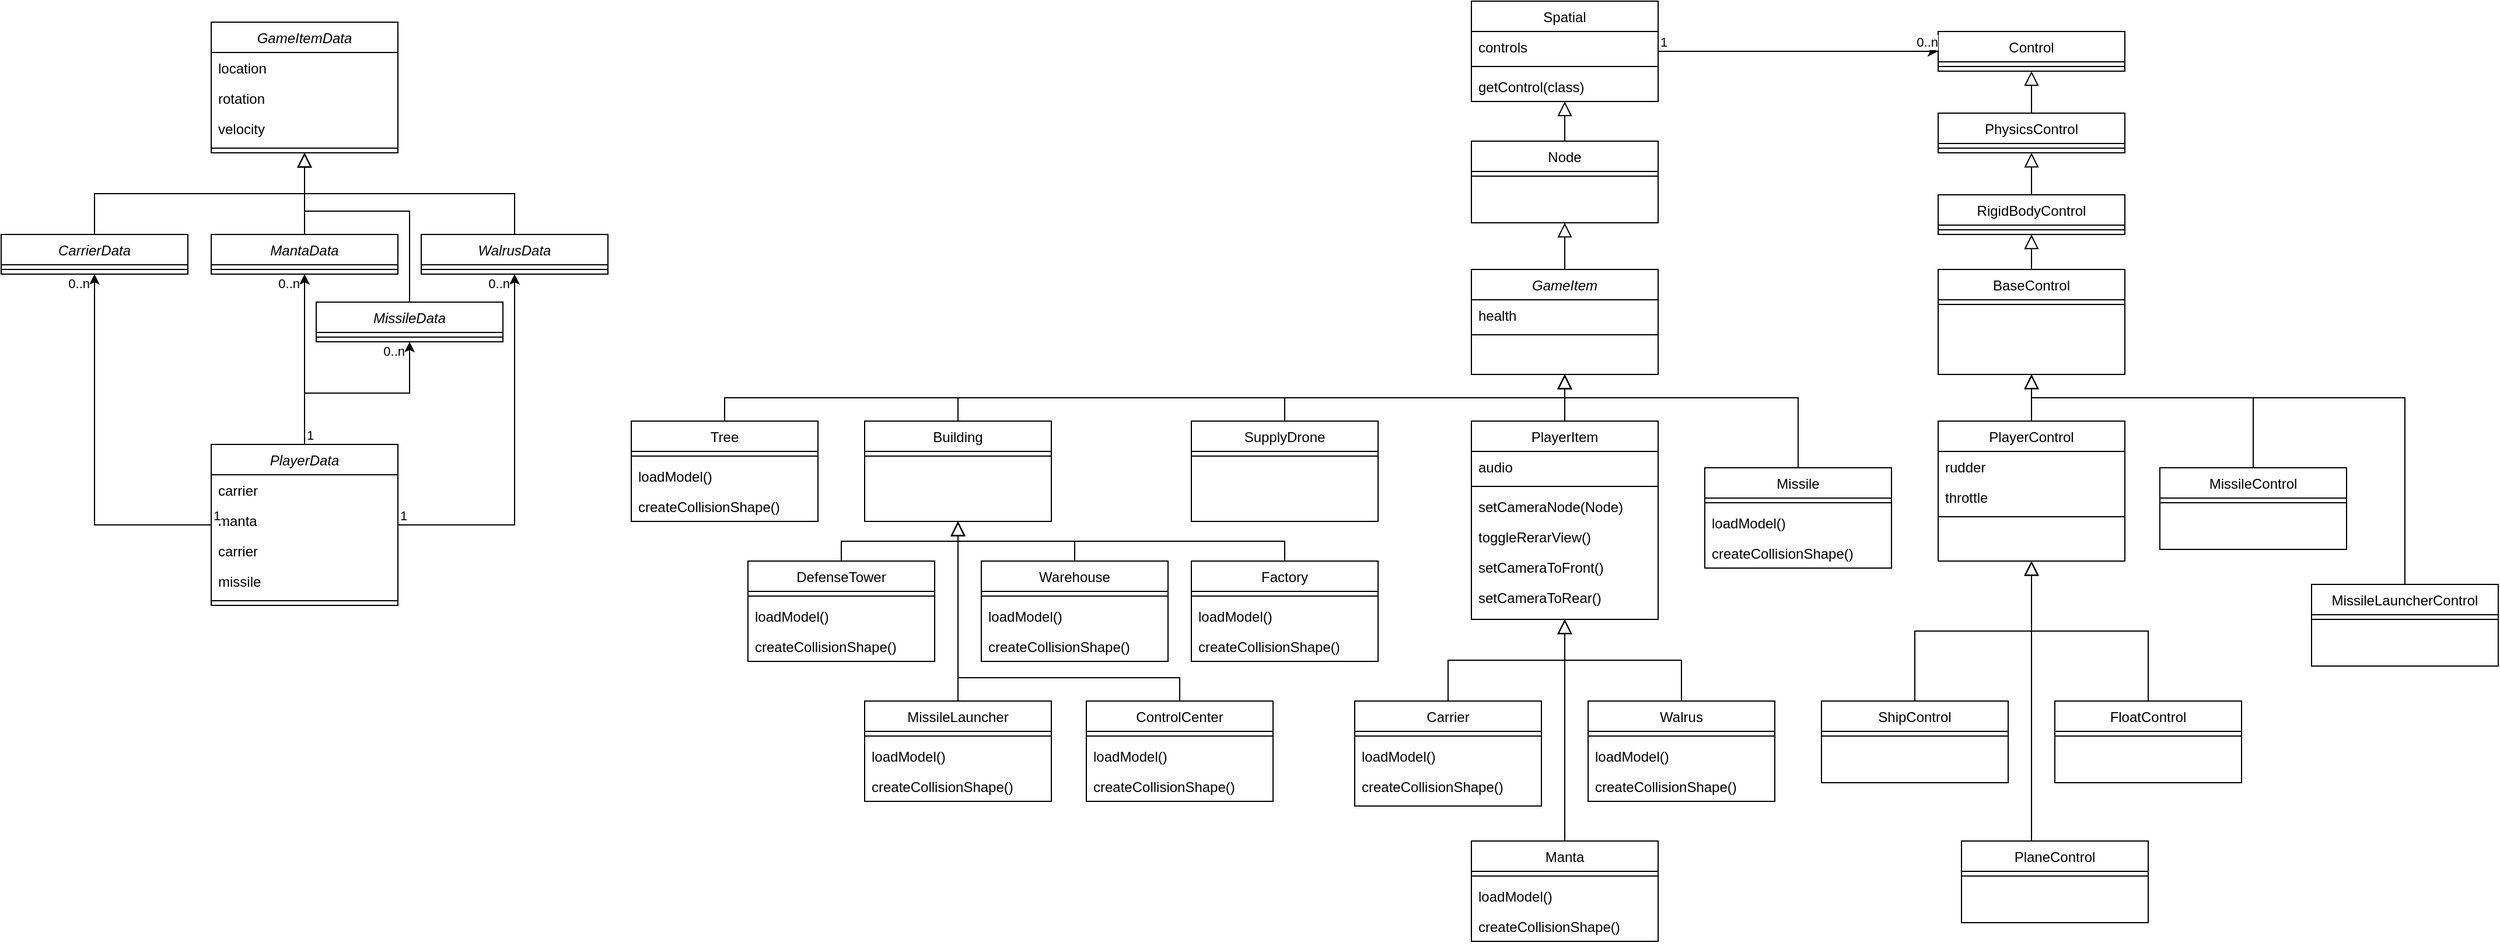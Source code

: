 <mxfile version="15.5.0" type="device"><diagram id="C5RBs43oDa-KdzZeNtuy" name="Page-1"><mxGraphModel dx="2147" dy="552" grid="1" gridSize="10" guides="1" tooltips="1" connect="1" arrows="1" fold="1" page="1" pageScale="1" pageWidth="1169" pageHeight="827" math="0" shadow="0"><root><mxCell id="WIyWlLk6GJQsqaUBKTNV-0"/><mxCell id="WIyWlLk6GJQsqaUBKTNV-1" parent="WIyWlLk6GJQsqaUBKTNV-0"/><mxCell id="zkfFHV4jXpPFQw0GAbJ--0" value="GameItem" style="swimlane;fontStyle=2;align=center;verticalAlign=top;childLayout=stackLayout;horizontal=1;startSize=26;horizontalStack=0;resizeParent=1;resizeLast=0;collapsible=1;marginBottom=0;rounded=0;shadow=0;strokeWidth=1;" parent="WIyWlLk6GJQsqaUBKTNV-1" vertex="1"><mxGeometry x="240" y="230" width="160" height="90" as="geometry"><mxRectangle x="230" y="140" width="160" height="26" as="alternateBounds"/></mxGeometry></mxCell><mxCell id="zkfFHV4jXpPFQw0GAbJ--1" value="health" style="text;align=left;verticalAlign=top;spacingLeft=4;spacingRight=4;overflow=hidden;rotatable=0;points=[[0,0.5],[1,0.5]];portConstraint=eastwest;" parent="zkfFHV4jXpPFQw0GAbJ--0" vertex="1"><mxGeometry y="26" width="160" height="26" as="geometry"/></mxCell><mxCell id="zkfFHV4jXpPFQw0GAbJ--4" value="" style="line;html=1;strokeWidth=1;align=left;verticalAlign=middle;spacingTop=-1;spacingLeft=3;spacingRight=3;rotatable=0;labelPosition=right;points=[];portConstraint=eastwest;" parent="zkfFHV4jXpPFQw0GAbJ--0" vertex="1"><mxGeometry y="52" width="160" height="8" as="geometry"/></mxCell><mxCell id="zkfFHV4jXpPFQw0GAbJ--6" value="PlayerItem" style="swimlane;fontStyle=0;align=center;verticalAlign=top;childLayout=stackLayout;horizontal=1;startSize=26;horizontalStack=0;resizeParent=1;resizeLast=0;collapsible=1;marginBottom=0;rounded=0;shadow=0;strokeWidth=1;" parent="WIyWlLk6GJQsqaUBKTNV-1" vertex="1"><mxGeometry x="240" y="360" width="160" height="170" as="geometry"><mxRectangle x="130" y="380" width="160" height="26" as="alternateBounds"/></mxGeometry></mxCell><mxCell id="zkfFHV4jXpPFQw0GAbJ--7" value="audio" style="text;align=left;verticalAlign=top;spacingLeft=4;spacingRight=4;overflow=hidden;rotatable=0;points=[[0,0.5],[1,0.5]];portConstraint=eastwest;" parent="zkfFHV4jXpPFQw0GAbJ--6" vertex="1"><mxGeometry y="26" width="160" height="26" as="geometry"/></mxCell><mxCell id="zkfFHV4jXpPFQw0GAbJ--9" value="" style="line;html=1;strokeWidth=1;align=left;verticalAlign=middle;spacingTop=-1;spacingLeft=3;spacingRight=3;rotatable=0;labelPosition=right;points=[];portConstraint=eastwest;" parent="zkfFHV4jXpPFQw0GAbJ--6" vertex="1"><mxGeometry y="52" width="160" height="8" as="geometry"/></mxCell><mxCell id="zkfFHV4jXpPFQw0GAbJ--10" value="setCameraNode(Node)" style="text;align=left;verticalAlign=top;spacingLeft=4;spacingRight=4;overflow=hidden;rotatable=0;points=[[0,0.5],[1,0.5]];portConstraint=eastwest;fontStyle=0" parent="zkfFHV4jXpPFQw0GAbJ--6" vertex="1"><mxGeometry y="60" width="160" height="26" as="geometry"/></mxCell><mxCell id="zkfFHV4jXpPFQw0GAbJ--11" value="toggleRerarView()" style="text;align=left;verticalAlign=top;spacingLeft=4;spacingRight=4;overflow=hidden;rotatable=0;points=[[0,0.5],[1,0.5]];portConstraint=eastwest;" parent="zkfFHV4jXpPFQw0GAbJ--6" vertex="1"><mxGeometry y="86" width="160" height="26" as="geometry"/></mxCell><mxCell id="vuFrKo8c9cOcoF6_CWs4-52" value="setCameraToFront()" style="text;align=left;verticalAlign=top;spacingLeft=4;spacingRight=4;overflow=hidden;rotatable=0;points=[[0,0.5],[1,0.5]];portConstraint=eastwest;" vertex="1" parent="zkfFHV4jXpPFQw0GAbJ--6"><mxGeometry y="112" width="160" height="26" as="geometry"/></mxCell><mxCell id="vuFrKo8c9cOcoF6_CWs4-53" value="setCameraToRear()" style="text;align=left;verticalAlign=top;spacingLeft=4;spacingRight=4;overflow=hidden;rotatable=0;points=[[0,0.5],[1,0.5]];portConstraint=eastwest;" vertex="1" parent="zkfFHV4jXpPFQw0GAbJ--6"><mxGeometry y="138" width="160" height="26" as="geometry"/></mxCell><mxCell id="zkfFHV4jXpPFQw0GAbJ--12" value="" style="endArrow=block;endSize=10;endFill=0;shadow=0;strokeWidth=1;rounded=0;edgeStyle=elbowEdgeStyle;elbow=vertical;" parent="WIyWlLk6GJQsqaUBKTNV-1" source="zkfFHV4jXpPFQw0GAbJ--6" target="zkfFHV4jXpPFQw0GAbJ--0" edge="1"><mxGeometry width="160" relative="1" as="geometry"><mxPoint x="210" y="323" as="sourcePoint"/><mxPoint x="210" y="323" as="targetPoint"/></mxGeometry></mxCell><mxCell id="vuFrKo8c9cOcoF6_CWs4-0" value="Carrier" style="swimlane;fontStyle=0;align=center;verticalAlign=top;childLayout=stackLayout;horizontal=1;startSize=26;horizontalStack=0;resizeParent=1;resizeLast=0;collapsible=1;marginBottom=0;rounded=0;shadow=0;strokeWidth=1;" vertex="1" parent="WIyWlLk6GJQsqaUBKTNV-1"><mxGeometry x="140" y="600" width="160" height="90" as="geometry"><mxRectangle x="340" y="380" width="170" height="26" as="alternateBounds"/></mxGeometry></mxCell><mxCell id="vuFrKo8c9cOcoF6_CWs4-2" value="" style="line;html=1;strokeWidth=1;align=left;verticalAlign=middle;spacingTop=-1;spacingLeft=3;spacingRight=3;rotatable=0;labelPosition=right;points=[];portConstraint=eastwest;" vertex="1" parent="vuFrKo8c9cOcoF6_CWs4-0"><mxGeometry y="26" width="160" height="8" as="geometry"/></mxCell><mxCell id="vuFrKo8c9cOcoF6_CWs4-1" value="loadModel()" style="text;align=left;verticalAlign=top;spacingLeft=4;spacingRight=4;overflow=hidden;rotatable=0;points=[[0,0.5],[1,0.5]];portConstraint=eastwest;" vertex="1" parent="vuFrKo8c9cOcoF6_CWs4-0"><mxGeometry y="34" width="160" height="26" as="geometry"/></mxCell><mxCell id="vuFrKo8c9cOcoF6_CWs4-54" value="createCollisionShape()" style="text;align=left;verticalAlign=top;spacingLeft=4;spacingRight=4;overflow=hidden;rotatable=0;points=[[0,0.5],[1,0.5]];portConstraint=eastwest;" vertex="1" parent="vuFrKo8c9cOcoF6_CWs4-0"><mxGeometry y="60" width="160" height="26" as="geometry"/></mxCell><mxCell id="vuFrKo8c9cOcoF6_CWs4-3" value="Manta" style="swimlane;fontStyle=0;align=center;verticalAlign=top;childLayout=stackLayout;horizontal=1;startSize=26;horizontalStack=0;resizeParent=1;resizeLast=0;collapsible=1;marginBottom=0;rounded=0;shadow=0;strokeWidth=1;" vertex="1" parent="WIyWlLk6GJQsqaUBKTNV-1"><mxGeometry x="240" y="720" width="160" height="86" as="geometry"><mxRectangle x="340" y="380" width="170" height="26" as="alternateBounds"/></mxGeometry></mxCell><mxCell id="vuFrKo8c9cOcoF6_CWs4-5" value="" style="line;html=1;strokeWidth=1;align=left;verticalAlign=middle;spacingTop=-1;spacingLeft=3;spacingRight=3;rotatable=0;labelPosition=right;points=[];portConstraint=eastwest;" vertex="1" parent="vuFrKo8c9cOcoF6_CWs4-3"><mxGeometry y="26" width="160" height="8" as="geometry"/></mxCell><mxCell id="vuFrKo8c9cOcoF6_CWs4-57" value="loadModel()" style="text;align=left;verticalAlign=top;spacingLeft=4;spacingRight=4;overflow=hidden;rotatable=0;points=[[0,0.5],[1,0.5]];portConstraint=eastwest;" vertex="1" parent="vuFrKo8c9cOcoF6_CWs4-3"><mxGeometry y="34" width="160" height="26" as="geometry"/></mxCell><mxCell id="vuFrKo8c9cOcoF6_CWs4-58" value="createCollisionShape()" style="text;align=left;verticalAlign=top;spacingLeft=4;spacingRight=4;overflow=hidden;rotatable=0;points=[[0,0.5],[1,0.5]];portConstraint=eastwest;" vertex="1" parent="vuFrKo8c9cOcoF6_CWs4-3"><mxGeometry y="60" width="160" height="26" as="geometry"/></mxCell><mxCell id="vuFrKo8c9cOcoF6_CWs4-6" value="Walrus" style="swimlane;fontStyle=0;align=center;verticalAlign=top;childLayout=stackLayout;horizontal=1;startSize=26;horizontalStack=0;resizeParent=1;resizeLast=0;collapsible=1;marginBottom=0;rounded=0;shadow=0;strokeWidth=1;" vertex="1" parent="WIyWlLk6GJQsqaUBKTNV-1"><mxGeometry x="340" y="600" width="160" height="86" as="geometry"><mxRectangle x="340" y="380" width="170" height="26" as="alternateBounds"/></mxGeometry></mxCell><mxCell id="vuFrKo8c9cOcoF6_CWs4-8" value="" style="line;html=1;strokeWidth=1;align=left;verticalAlign=middle;spacingTop=-1;spacingLeft=3;spacingRight=3;rotatable=0;labelPosition=right;points=[];portConstraint=eastwest;" vertex="1" parent="vuFrKo8c9cOcoF6_CWs4-6"><mxGeometry y="26" width="160" height="8" as="geometry"/></mxCell><mxCell id="vuFrKo8c9cOcoF6_CWs4-55" value="loadModel()" style="text;align=left;verticalAlign=top;spacingLeft=4;spacingRight=4;overflow=hidden;rotatable=0;points=[[0,0.5],[1,0.5]];portConstraint=eastwest;" vertex="1" parent="vuFrKo8c9cOcoF6_CWs4-6"><mxGeometry y="34" width="160" height="26" as="geometry"/></mxCell><mxCell id="vuFrKo8c9cOcoF6_CWs4-56" value="createCollisionShape()" style="text;align=left;verticalAlign=top;spacingLeft=4;spacingRight=4;overflow=hidden;rotatable=0;points=[[0,0.5],[1,0.5]];portConstraint=eastwest;" vertex="1" parent="vuFrKo8c9cOcoF6_CWs4-6"><mxGeometry y="60" width="160" height="26" as="geometry"/></mxCell><mxCell id="vuFrKo8c9cOcoF6_CWs4-9" value="" style="endArrow=block;endSize=10;endFill=0;shadow=0;strokeWidth=1;rounded=0;edgeStyle=elbowEdgeStyle;elbow=vertical;" edge="1" parent="WIyWlLk6GJQsqaUBKTNV-1" source="vuFrKo8c9cOcoF6_CWs4-0" target="zkfFHV4jXpPFQw0GAbJ--6"><mxGeometry width="160" relative="1" as="geometry"><mxPoint x="210" y="440" as="sourcePoint"/><mxPoint x="320" y="388" as="targetPoint"/></mxGeometry></mxCell><mxCell id="vuFrKo8c9cOcoF6_CWs4-10" value="" style="endArrow=block;endSize=10;endFill=0;shadow=0;strokeWidth=1;rounded=0;edgeStyle=elbowEdgeStyle;elbow=vertical;" edge="1" parent="WIyWlLk6GJQsqaUBKTNV-1" source="vuFrKo8c9cOcoF6_CWs4-3" target="zkfFHV4jXpPFQw0GAbJ--6"><mxGeometry width="160" relative="1" as="geometry"><mxPoint x="220" y="450" as="sourcePoint"/><mxPoint x="330" y="398" as="targetPoint"/></mxGeometry></mxCell><mxCell id="vuFrKo8c9cOcoF6_CWs4-11" value="" style="endArrow=block;endSize=10;endFill=0;shadow=0;strokeWidth=1;rounded=0;edgeStyle=elbowEdgeStyle;elbow=vertical;" edge="1" parent="WIyWlLk6GJQsqaUBKTNV-1" source="vuFrKo8c9cOcoF6_CWs4-6" target="zkfFHV4jXpPFQw0GAbJ--6"><mxGeometry width="160" relative="1" as="geometry"><mxPoint x="230" y="460" as="sourcePoint"/><mxPoint x="340" y="408" as="targetPoint"/></mxGeometry></mxCell><mxCell id="vuFrKo8c9cOcoF6_CWs4-12" value="Node" style="swimlane;fontStyle=0;align=center;verticalAlign=top;childLayout=stackLayout;horizontal=1;startSize=26;horizontalStack=0;resizeParent=1;resizeLast=0;collapsible=1;marginBottom=0;rounded=0;shadow=0;strokeWidth=1;" vertex="1" parent="WIyWlLk6GJQsqaUBKTNV-1"><mxGeometry x="240" y="120" width="160" height="70" as="geometry"><mxRectangle x="340" y="380" width="170" height="26" as="alternateBounds"/></mxGeometry></mxCell><mxCell id="vuFrKo8c9cOcoF6_CWs4-14" value="" style="line;html=1;strokeWidth=1;align=left;verticalAlign=middle;spacingTop=-1;spacingLeft=3;spacingRight=3;rotatable=0;labelPosition=right;points=[];portConstraint=eastwest;" vertex="1" parent="vuFrKo8c9cOcoF6_CWs4-12"><mxGeometry y="26" width="160" height="8" as="geometry"/></mxCell><mxCell id="vuFrKo8c9cOcoF6_CWs4-15" value="" style="endArrow=block;endSize=10;endFill=0;shadow=0;strokeWidth=1;rounded=0;edgeStyle=elbowEdgeStyle;elbow=vertical;" edge="1" parent="WIyWlLk6GJQsqaUBKTNV-1" source="zkfFHV4jXpPFQw0GAbJ--0" target="vuFrKo8c9cOcoF6_CWs4-12"><mxGeometry width="160" relative="1" as="geometry"><mxPoint x="480" y="610" as="sourcePoint"/><mxPoint x="210" y="578" as="targetPoint"/></mxGeometry></mxCell><mxCell id="vuFrKo8c9cOcoF6_CWs4-16" value="Spatial" style="swimlane;fontStyle=0;align=center;verticalAlign=top;childLayout=stackLayout;horizontal=1;startSize=26;horizontalStack=0;resizeParent=1;resizeLast=0;collapsible=1;marginBottom=0;rounded=0;shadow=0;strokeWidth=1;" vertex="1" parent="WIyWlLk6GJQsqaUBKTNV-1"><mxGeometry x="240" width="160" height="86" as="geometry"><mxRectangle x="340" y="380" width="170" height="26" as="alternateBounds"/></mxGeometry></mxCell><mxCell id="vuFrKo8c9cOcoF6_CWs4-17" value="controls" style="text;align=left;verticalAlign=top;spacingLeft=4;spacingRight=4;overflow=hidden;rotatable=0;points=[[0,0.5],[1,0.5]];portConstraint=eastwest;" vertex="1" parent="vuFrKo8c9cOcoF6_CWs4-16"><mxGeometry y="26" width="160" height="26" as="geometry"/></mxCell><mxCell id="vuFrKo8c9cOcoF6_CWs4-18" value="" style="line;html=1;strokeWidth=1;align=left;verticalAlign=middle;spacingTop=-1;spacingLeft=3;spacingRight=3;rotatable=0;labelPosition=right;points=[];portConstraint=eastwest;" vertex="1" parent="vuFrKo8c9cOcoF6_CWs4-16"><mxGeometry y="52" width="160" height="8" as="geometry"/></mxCell><mxCell id="zkfFHV4jXpPFQw0GAbJ--24" value="getControl(class)" style="text;align=left;verticalAlign=top;spacingLeft=4;spacingRight=4;overflow=hidden;rotatable=0;points=[[0,0.5],[1,0.5]];portConstraint=eastwest;" parent="vuFrKo8c9cOcoF6_CWs4-16" vertex="1"><mxGeometry y="60" width="160" height="26" as="geometry"/></mxCell><mxCell id="vuFrKo8c9cOcoF6_CWs4-19" value="" style="endArrow=block;endSize=10;endFill=0;shadow=0;strokeWidth=1;rounded=0;edgeStyle=elbowEdgeStyle;elbow=vertical;" edge="1" parent="WIyWlLk6GJQsqaUBKTNV-1" source="vuFrKo8c9cOcoF6_CWs4-12" target="vuFrKo8c9cOcoF6_CWs4-16"><mxGeometry width="160" relative="1" as="geometry"><mxPoint x="550" y="430" as="sourcePoint"/><mxPoint x="320" y="388" as="targetPoint"/></mxGeometry></mxCell><mxCell id="vuFrKo8c9cOcoF6_CWs4-20" value="Control" style="swimlane;fontStyle=0;align=center;verticalAlign=top;childLayout=stackLayout;horizontal=1;startSize=26;horizontalStack=0;resizeParent=1;resizeLast=0;collapsible=1;marginBottom=0;rounded=0;shadow=0;strokeWidth=1;" vertex="1" parent="WIyWlLk6GJQsqaUBKTNV-1"><mxGeometry x="640" y="26" width="160" height="34" as="geometry"><mxRectangle x="340" y="380" width="170" height="26" as="alternateBounds"/></mxGeometry></mxCell><mxCell id="vuFrKo8c9cOcoF6_CWs4-22" value="" style="line;html=1;strokeWidth=1;align=left;verticalAlign=middle;spacingTop=-1;spacingLeft=3;spacingRight=3;rotatable=0;labelPosition=right;points=[];portConstraint=eastwest;" vertex="1" parent="vuFrKo8c9cOcoF6_CWs4-20"><mxGeometry y="26" width="160" height="8" as="geometry"/></mxCell><mxCell id="vuFrKo8c9cOcoF6_CWs4-24" value="" style="endArrow=classic;html=1;rounded=0;edgeStyle=orthogonalEdgeStyle;" edge="1" parent="WIyWlLk6GJQsqaUBKTNV-1" source="vuFrKo8c9cOcoF6_CWs4-16" target="vuFrKo8c9cOcoF6_CWs4-20"><mxGeometry relative="1" as="geometry"><mxPoint x="370" y="-10" as="sourcePoint"/><mxPoint x="530" y="-10" as="targetPoint"/></mxGeometry></mxCell><mxCell id="vuFrKo8c9cOcoF6_CWs4-26" value="1" style="edgeLabel;resizable=0;html=1;align=left;verticalAlign=bottom;" connectable="0" vertex="1" parent="vuFrKo8c9cOcoF6_CWs4-24"><mxGeometry x="-1" relative="1" as="geometry"/></mxCell><mxCell id="vuFrKo8c9cOcoF6_CWs4-27" value="0..n" style="edgeLabel;resizable=0;html=1;align=right;verticalAlign=bottom;" connectable="0" vertex="1" parent="vuFrKo8c9cOcoF6_CWs4-24"><mxGeometry x="1" relative="1" as="geometry"/></mxCell><mxCell id="vuFrKo8c9cOcoF6_CWs4-28" value="PhysicsControl" style="swimlane;fontStyle=0;align=center;verticalAlign=top;childLayout=stackLayout;horizontal=1;startSize=26;horizontalStack=0;resizeParent=1;resizeLast=0;collapsible=1;marginBottom=0;rounded=0;shadow=0;strokeWidth=1;" vertex="1" parent="WIyWlLk6GJQsqaUBKTNV-1"><mxGeometry x="640" y="96" width="160" height="34" as="geometry"><mxRectangle x="340" y="380" width="170" height="26" as="alternateBounds"/></mxGeometry></mxCell><mxCell id="vuFrKo8c9cOcoF6_CWs4-29" value="" style="line;html=1;strokeWidth=1;align=left;verticalAlign=middle;spacingTop=-1;spacingLeft=3;spacingRight=3;rotatable=0;labelPosition=right;points=[];portConstraint=eastwest;" vertex="1" parent="vuFrKo8c9cOcoF6_CWs4-28"><mxGeometry y="26" width="160" height="8" as="geometry"/></mxCell><mxCell id="vuFrKo8c9cOcoF6_CWs4-30" value="RigidBodyControl" style="swimlane;fontStyle=0;align=center;verticalAlign=top;childLayout=stackLayout;horizontal=1;startSize=26;horizontalStack=0;resizeParent=1;resizeLast=0;collapsible=1;marginBottom=0;rounded=0;shadow=0;strokeWidth=1;" vertex="1" parent="WIyWlLk6GJQsqaUBKTNV-1"><mxGeometry x="640" y="166" width="160" height="34" as="geometry"><mxRectangle x="340" y="380" width="170" height="26" as="alternateBounds"/></mxGeometry></mxCell><mxCell id="vuFrKo8c9cOcoF6_CWs4-31" value="" style="line;html=1;strokeWidth=1;align=left;verticalAlign=middle;spacingTop=-1;spacingLeft=3;spacingRight=3;rotatable=0;labelPosition=right;points=[];portConstraint=eastwest;" vertex="1" parent="vuFrKo8c9cOcoF6_CWs4-30"><mxGeometry y="26" width="160" height="8" as="geometry"/></mxCell><mxCell id="vuFrKo8c9cOcoF6_CWs4-32" value="" style="endArrow=block;endSize=10;endFill=0;shadow=0;strokeWidth=1;rounded=0;edgeStyle=elbowEdgeStyle;elbow=vertical;" edge="1" parent="WIyWlLk6GJQsqaUBKTNV-1" source="vuFrKo8c9cOcoF6_CWs4-28" target="vuFrKo8c9cOcoF6_CWs4-20"><mxGeometry width="160" relative="1" as="geometry"><mxPoint x="330" y="140.0" as="sourcePoint"/><mxPoint x="330" y="96" as="targetPoint"/></mxGeometry></mxCell><mxCell id="vuFrKo8c9cOcoF6_CWs4-33" value="" style="endArrow=block;endSize=10;endFill=0;shadow=0;strokeWidth=1;rounded=0;edgeStyle=elbowEdgeStyle;elbow=vertical;" edge="1" parent="WIyWlLk6GJQsqaUBKTNV-1" source="vuFrKo8c9cOcoF6_CWs4-30" target="vuFrKo8c9cOcoF6_CWs4-28"><mxGeometry width="160" relative="1" as="geometry"><mxPoint x="340" y="150.0" as="sourcePoint"/><mxPoint x="340" y="106" as="targetPoint"/></mxGeometry></mxCell><mxCell id="vuFrKo8c9cOcoF6_CWs4-34" value="PlayerControl" style="swimlane;fontStyle=0;align=center;verticalAlign=top;childLayout=stackLayout;horizontal=1;startSize=26;horizontalStack=0;resizeParent=1;resizeLast=0;collapsible=1;marginBottom=0;rounded=0;shadow=0;strokeWidth=1;" vertex="1" parent="WIyWlLk6GJQsqaUBKTNV-1"><mxGeometry x="640" y="360" width="160" height="120" as="geometry"><mxRectangle x="130" y="380" width="160" height="26" as="alternateBounds"/></mxGeometry></mxCell><mxCell id="vuFrKo8c9cOcoF6_CWs4-35" value="rudder" style="text;align=left;verticalAlign=top;spacingLeft=4;spacingRight=4;overflow=hidden;rotatable=0;points=[[0,0.5],[1,0.5]];portConstraint=eastwest;" vertex="1" parent="vuFrKo8c9cOcoF6_CWs4-34"><mxGeometry y="26" width="160" height="26" as="geometry"/></mxCell><mxCell id="vuFrKo8c9cOcoF6_CWs4-36" value="throttle" style="text;align=left;verticalAlign=top;spacingLeft=4;spacingRight=4;overflow=hidden;rotatable=0;points=[[0,0.5],[1,0.5]];portConstraint=eastwest;rounded=0;shadow=0;html=0;" vertex="1" parent="vuFrKo8c9cOcoF6_CWs4-34"><mxGeometry y="52" width="160" height="26" as="geometry"/></mxCell><mxCell id="vuFrKo8c9cOcoF6_CWs4-37" value="" style="line;html=1;strokeWidth=1;align=left;verticalAlign=middle;spacingTop=-1;spacingLeft=3;spacingRight=3;rotatable=0;labelPosition=right;points=[];portConstraint=eastwest;" vertex="1" parent="vuFrKo8c9cOcoF6_CWs4-34"><mxGeometry y="78" width="160" height="8" as="geometry"/></mxCell><mxCell id="vuFrKo8c9cOcoF6_CWs4-40" value="ShipControl" style="swimlane;fontStyle=0;align=center;verticalAlign=top;childLayout=stackLayout;horizontal=1;startSize=26;horizontalStack=0;resizeParent=1;resizeLast=0;collapsible=1;marginBottom=0;rounded=0;shadow=0;strokeWidth=1;" vertex="1" parent="WIyWlLk6GJQsqaUBKTNV-1"><mxGeometry x="540" y="600" width="160" height="70" as="geometry"><mxRectangle x="340" y="380" width="170" height="26" as="alternateBounds"/></mxGeometry></mxCell><mxCell id="vuFrKo8c9cOcoF6_CWs4-42" value="" style="line;html=1;strokeWidth=1;align=left;verticalAlign=middle;spacingTop=-1;spacingLeft=3;spacingRight=3;rotatable=0;labelPosition=right;points=[];portConstraint=eastwest;" vertex="1" parent="vuFrKo8c9cOcoF6_CWs4-40"><mxGeometry y="26" width="160" height="8" as="geometry"/></mxCell><mxCell id="vuFrKo8c9cOcoF6_CWs4-43" value="PlaneControl" style="swimlane;fontStyle=0;align=center;verticalAlign=top;childLayout=stackLayout;horizontal=1;startSize=26;horizontalStack=0;resizeParent=1;resizeLast=0;collapsible=1;marginBottom=0;rounded=0;shadow=0;strokeWidth=1;" vertex="1" parent="WIyWlLk6GJQsqaUBKTNV-1"><mxGeometry x="660" y="720" width="160" height="70" as="geometry"><mxRectangle x="340" y="380" width="170" height="26" as="alternateBounds"/></mxGeometry></mxCell><mxCell id="vuFrKo8c9cOcoF6_CWs4-45" value="" style="line;html=1;strokeWidth=1;align=left;verticalAlign=middle;spacingTop=-1;spacingLeft=3;spacingRight=3;rotatable=0;labelPosition=right;points=[];portConstraint=eastwest;" vertex="1" parent="vuFrKo8c9cOcoF6_CWs4-43"><mxGeometry y="26" width="160" height="8" as="geometry"/></mxCell><mxCell id="vuFrKo8c9cOcoF6_CWs4-46" value="" style="endArrow=block;endSize=10;endFill=0;shadow=0;strokeWidth=1;rounded=0;edgeStyle=elbowEdgeStyle;elbow=vertical;" edge="1" parent="WIyWlLk6GJQsqaUBKTNV-1" source="vuFrKo8c9cOcoF6_CWs4-40" target="vuFrKo8c9cOcoF6_CWs4-34"><mxGeometry width="160" relative="1" as="geometry"><mxPoint x="480" y="610" as="sourcePoint"/><mxPoint x="480" y="568" as="targetPoint"/><Array as="points"/></mxGeometry></mxCell><mxCell id="vuFrKo8c9cOcoF6_CWs4-47" value="" style="endArrow=block;endSize=10;endFill=0;shadow=0;strokeWidth=1;rounded=0;edgeStyle=elbowEdgeStyle;elbow=vertical;" edge="1" parent="WIyWlLk6GJQsqaUBKTNV-1" source="vuFrKo8c9cOcoF6_CWs4-43" target="vuFrKo8c9cOcoF6_CWs4-34"><mxGeometry width="160" relative="1" as="geometry"><mxPoint x="490" y="620" as="sourcePoint"/><mxPoint x="490" y="578" as="targetPoint"/><Array as="points"><mxPoint x="720" y="550"/></Array></mxGeometry></mxCell><mxCell id="vuFrKo8c9cOcoF6_CWs4-48" value="MissileControl" style="swimlane;fontStyle=0;align=center;verticalAlign=top;childLayout=stackLayout;horizontal=1;startSize=26;horizontalStack=0;resizeParent=1;resizeLast=0;collapsible=1;marginBottom=0;rounded=0;shadow=0;strokeWidth=1;" vertex="1" parent="WIyWlLk6GJQsqaUBKTNV-1"><mxGeometry x="830" y="400" width="160" height="70" as="geometry"><mxRectangle x="340" y="380" width="170" height="26" as="alternateBounds"/></mxGeometry></mxCell><mxCell id="vuFrKo8c9cOcoF6_CWs4-50" value="" style="line;html=1;strokeWidth=1;align=left;verticalAlign=middle;spacingTop=-1;spacingLeft=3;spacingRight=3;rotatable=0;labelPosition=right;points=[];portConstraint=eastwest;" vertex="1" parent="vuFrKo8c9cOcoF6_CWs4-48"><mxGeometry y="26" width="160" height="8" as="geometry"/></mxCell><mxCell id="vuFrKo8c9cOcoF6_CWs4-59" value="Missile" style="swimlane;fontStyle=0;align=center;verticalAlign=top;childLayout=stackLayout;horizontal=1;startSize=26;horizontalStack=0;resizeParent=1;resizeLast=0;collapsible=1;marginBottom=0;rounded=0;shadow=0;strokeWidth=1;" vertex="1" parent="WIyWlLk6GJQsqaUBKTNV-1"><mxGeometry x="440" y="400" width="160" height="86" as="geometry"><mxRectangle x="340" y="380" width="170" height="26" as="alternateBounds"/></mxGeometry></mxCell><mxCell id="vuFrKo8c9cOcoF6_CWs4-60" value="" style="line;html=1;strokeWidth=1;align=left;verticalAlign=middle;spacingTop=-1;spacingLeft=3;spacingRight=3;rotatable=0;labelPosition=right;points=[];portConstraint=eastwest;" vertex="1" parent="vuFrKo8c9cOcoF6_CWs4-59"><mxGeometry y="26" width="160" height="8" as="geometry"/></mxCell><mxCell id="vuFrKo8c9cOcoF6_CWs4-61" value="loadModel()" style="text;align=left;verticalAlign=top;spacingLeft=4;spacingRight=4;overflow=hidden;rotatable=0;points=[[0,0.5],[1,0.5]];portConstraint=eastwest;" vertex="1" parent="vuFrKo8c9cOcoF6_CWs4-59"><mxGeometry y="34" width="160" height="26" as="geometry"/></mxCell><mxCell id="vuFrKo8c9cOcoF6_CWs4-62" value="createCollisionShape()" style="text;align=left;verticalAlign=top;spacingLeft=4;spacingRight=4;overflow=hidden;rotatable=0;points=[[0,0.5],[1,0.5]];portConstraint=eastwest;" vertex="1" parent="vuFrKo8c9cOcoF6_CWs4-59"><mxGeometry y="60" width="160" height="26" as="geometry"/></mxCell><mxCell id="vuFrKo8c9cOcoF6_CWs4-64" value="" style="endArrow=block;endSize=10;endFill=0;shadow=0;strokeWidth=1;rounded=0;edgeStyle=elbowEdgeStyle;elbow=vertical;" edge="1" parent="WIyWlLk6GJQsqaUBKTNV-1" source="vuFrKo8c9cOcoF6_CWs4-59" target="zkfFHV4jXpPFQw0GAbJ--0"><mxGeometry width="160" relative="1" as="geometry"><mxPoint x="450" y="610" as="sourcePoint"/><mxPoint x="330" y="540" as="targetPoint"/><Array as="points"><mxPoint x="420" y="340"/></Array></mxGeometry></mxCell><mxCell id="vuFrKo8c9cOcoF6_CWs4-65" value="BaseControl" style="swimlane;fontStyle=0;align=center;verticalAlign=top;childLayout=stackLayout;horizontal=1;startSize=26;horizontalStack=0;resizeParent=1;resizeLast=0;collapsible=1;marginBottom=0;rounded=0;shadow=0;strokeWidth=1;" vertex="1" parent="WIyWlLk6GJQsqaUBKTNV-1"><mxGeometry x="640" y="230" width="160" height="90" as="geometry"><mxRectangle x="130" y="380" width="160" height="26" as="alternateBounds"/></mxGeometry></mxCell><mxCell id="vuFrKo8c9cOcoF6_CWs4-68" value="" style="line;html=1;strokeWidth=1;align=left;verticalAlign=middle;spacingTop=-1;spacingLeft=3;spacingRight=3;rotatable=0;labelPosition=right;points=[];portConstraint=eastwest;" vertex="1" parent="vuFrKo8c9cOcoF6_CWs4-65"><mxGeometry y="26" width="160" height="8" as="geometry"/></mxCell><mxCell id="vuFrKo8c9cOcoF6_CWs4-70" value="" style="endArrow=block;endSize=10;endFill=0;shadow=0;strokeWidth=1;rounded=0;edgeStyle=elbowEdgeStyle;elbow=vertical;" edge="1" parent="WIyWlLk6GJQsqaUBKTNV-1" source="vuFrKo8c9cOcoF6_CWs4-34" target="vuFrKo8c9cOcoF6_CWs4-65"><mxGeometry width="160" relative="1" as="geometry"><mxPoint x="670.0" y="610" as="sourcePoint"/><mxPoint x="730.0" y="490" as="targetPoint"/></mxGeometry></mxCell><mxCell id="vuFrKo8c9cOcoF6_CWs4-71" value="" style="endArrow=block;endSize=10;endFill=0;shadow=0;strokeWidth=1;rounded=0;edgeStyle=elbowEdgeStyle;elbow=vertical;" edge="1" parent="WIyWlLk6GJQsqaUBKTNV-1" source="vuFrKo8c9cOcoF6_CWs4-48" target="vuFrKo8c9cOcoF6_CWs4-65"><mxGeometry width="160" relative="1" as="geometry"><mxPoint x="680.0" y="620" as="sourcePoint"/><mxPoint x="740.0" y="500" as="targetPoint"/><Array as="points"><mxPoint x="820" y="340"/></Array></mxGeometry></mxCell><mxCell id="vuFrKo8c9cOcoF6_CWs4-72" value="" style="endArrow=block;endSize=10;endFill=0;shadow=0;strokeWidth=1;rounded=0;edgeStyle=elbowEdgeStyle;elbow=vertical;" edge="1" parent="WIyWlLk6GJQsqaUBKTNV-1" source="vuFrKo8c9cOcoF6_CWs4-65" target="vuFrKo8c9cOcoF6_CWs4-30"><mxGeometry width="160" relative="1" as="geometry"><mxPoint x="960.0" y="440" as="sourcePoint"/><mxPoint x="730.0" y="340.0" as="targetPoint"/><Array as="points"><mxPoint x="720" y="230"/></Array></mxGeometry></mxCell><mxCell id="vuFrKo8c9cOcoF6_CWs4-73" value="Building" style="swimlane;fontStyle=0;align=center;verticalAlign=top;childLayout=stackLayout;horizontal=1;startSize=26;horizontalStack=0;resizeParent=1;resizeLast=0;collapsible=1;marginBottom=0;rounded=0;shadow=0;strokeWidth=1;" vertex="1" parent="WIyWlLk6GJQsqaUBKTNV-1"><mxGeometry x="-280" y="360" width="160" height="86" as="geometry"><mxRectangle x="340" y="380" width="170" height="26" as="alternateBounds"/></mxGeometry></mxCell><mxCell id="vuFrKo8c9cOcoF6_CWs4-74" value="" style="line;html=1;strokeWidth=1;align=left;verticalAlign=middle;spacingTop=-1;spacingLeft=3;spacingRight=3;rotatable=0;labelPosition=right;points=[];portConstraint=eastwest;" vertex="1" parent="vuFrKo8c9cOcoF6_CWs4-73"><mxGeometry y="26" width="160" height="8" as="geometry"/></mxCell><mxCell id="vuFrKo8c9cOcoF6_CWs4-77" value="" style="endArrow=block;endSize=10;endFill=0;shadow=0;strokeWidth=1;rounded=0;edgeStyle=elbowEdgeStyle;elbow=vertical;" edge="1" parent="WIyWlLk6GJQsqaUBKTNV-1" source="vuFrKo8c9cOcoF6_CWs4-73" target="zkfFHV4jXpPFQw0GAbJ--0"><mxGeometry width="160" relative="1" as="geometry"><mxPoint x="530" y="440" as="sourcePoint"/><mxPoint x="330" y="340.0" as="targetPoint"/><Array as="points"><mxPoint x="60" y="340"/><mxPoint x="80" y="285"/></Array></mxGeometry></mxCell><mxCell id="vuFrKo8c9cOcoF6_CWs4-78" value="Factory" style="swimlane;fontStyle=0;align=center;verticalAlign=top;childLayout=stackLayout;horizontal=1;startSize=26;horizontalStack=0;resizeParent=1;resizeLast=0;collapsible=1;marginBottom=0;rounded=0;shadow=0;strokeWidth=1;" vertex="1" parent="WIyWlLk6GJQsqaUBKTNV-1"><mxGeometry y="480" width="160" height="86" as="geometry"><mxRectangle x="340" y="380" width="170" height="26" as="alternateBounds"/></mxGeometry></mxCell><mxCell id="vuFrKo8c9cOcoF6_CWs4-79" value="" style="line;html=1;strokeWidth=1;align=left;verticalAlign=middle;spacingTop=-1;spacingLeft=3;spacingRight=3;rotatable=0;labelPosition=right;points=[];portConstraint=eastwest;" vertex="1" parent="vuFrKo8c9cOcoF6_CWs4-78"><mxGeometry y="26" width="160" height="8" as="geometry"/></mxCell><mxCell id="vuFrKo8c9cOcoF6_CWs4-80" value="loadModel()" style="text;align=left;verticalAlign=top;spacingLeft=4;spacingRight=4;overflow=hidden;rotatable=0;points=[[0,0.5],[1,0.5]];portConstraint=eastwest;" vertex="1" parent="vuFrKo8c9cOcoF6_CWs4-78"><mxGeometry y="34" width="160" height="26" as="geometry"/></mxCell><mxCell id="vuFrKo8c9cOcoF6_CWs4-81" value="createCollisionShape()" style="text;align=left;verticalAlign=top;spacingLeft=4;spacingRight=4;overflow=hidden;rotatable=0;points=[[0,0.5],[1,0.5]];portConstraint=eastwest;" vertex="1" parent="vuFrKo8c9cOcoF6_CWs4-78"><mxGeometry y="60" width="160" height="26" as="geometry"/></mxCell><mxCell id="vuFrKo8c9cOcoF6_CWs4-82" value="Warehouse" style="swimlane;fontStyle=0;align=center;verticalAlign=top;childLayout=stackLayout;horizontal=1;startSize=26;horizontalStack=0;resizeParent=1;resizeLast=0;collapsible=1;marginBottom=0;rounded=0;shadow=0;strokeWidth=1;" vertex="1" parent="WIyWlLk6GJQsqaUBKTNV-1"><mxGeometry x="-180" y="480" width="160" height="86" as="geometry"><mxRectangle x="340" y="380" width="170" height="26" as="alternateBounds"/></mxGeometry></mxCell><mxCell id="vuFrKo8c9cOcoF6_CWs4-83" value="" style="line;html=1;strokeWidth=1;align=left;verticalAlign=middle;spacingTop=-1;spacingLeft=3;spacingRight=3;rotatable=0;labelPosition=right;points=[];portConstraint=eastwest;" vertex="1" parent="vuFrKo8c9cOcoF6_CWs4-82"><mxGeometry y="26" width="160" height="8" as="geometry"/></mxCell><mxCell id="vuFrKo8c9cOcoF6_CWs4-84" value="loadModel()" style="text;align=left;verticalAlign=top;spacingLeft=4;spacingRight=4;overflow=hidden;rotatable=0;points=[[0,0.5],[1,0.5]];portConstraint=eastwest;" vertex="1" parent="vuFrKo8c9cOcoF6_CWs4-82"><mxGeometry y="34" width="160" height="26" as="geometry"/></mxCell><mxCell id="vuFrKo8c9cOcoF6_CWs4-85" value="createCollisionShape()" style="text;align=left;verticalAlign=top;spacingLeft=4;spacingRight=4;overflow=hidden;rotatable=0;points=[[0,0.5],[1,0.5]];portConstraint=eastwest;" vertex="1" parent="vuFrKo8c9cOcoF6_CWs4-82"><mxGeometry y="60" width="160" height="26" as="geometry"/></mxCell><mxCell id="vuFrKo8c9cOcoF6_CWs4-86" value="DefenseTower" style="swimlane;fontStyle=0;align=center;verticalAlign=top;childLayout=stackLayout;horizontal=1;startSize=26;horizontalStack=0;resizeParent=1;resizeLast=0;collapsible=1;marginBottom=0;rounded=0;shadow=0;strokeWidth=1;" vertex="1" parent="WIyWlLk6GJQsqaUBKTNV-1"><mxGeometry x="-380" y="480" width="160" height="86" as="geometry"><mxRectangle x="340" y="380" width="170" height="26" as="alternateBounds"/></mxGeometry></mxCell><mxCell id="vuFrKo8c9cOcoF6_CWs4-87" value="" style="line;html=1;strokeWidth=1;align=left;verticalAlign=middle;spacingTop=-1;spacingLeft=3;spacingRight=3;rotatable=0;labelPosition=right;points=[];portConstraint=eastwest;" vertex="1" parent="vuFrKo8c9cOcoF6_CWs4-86"><mxGeometry y="26" width="160" height="8" as="geometry"/></mxCell><mxCell id="vuFrKo8c9cOcoF6_CWs4-88" value="loadModel()" style="text;align=left;verticalAlign=top;spacingLeft=4;spacingRight=4;overflow=hidden;rotatable=0;points=[[0,0.5],[1,0.5]];portConstraint=eastwest;" vertex="1" parent="vuFrKo8c9cOcoF6_CWs4-86"><mxGeometry y="34" width="160" height="26" as="geometry"/></mxCell><mxCell id="vuFrKo8c9cOcoF6_CWs4-89" value="createCollisionShape()" style="text;align=left;verticalAlign=top;spacingLeft=4;spacingRight=4;overflow=hidden;rotatable=0;points=[[0,0.5],[1,0.5]];portConstraint=eastwest;" vertex="1" parent="vuFrKo8c9cOcoF6_CWs4-86"><mxGeometry y="60" width="160" height="26" as="geometry"/></mxCell><mxCell id="vuFrKo8c9cOcoF6_CWs4-90" value="ControlCenter" style="swimlane;fontStyle=0;align=center;verticalAlign=top;childLayout=stackLayout;horizontal=1;startSize=26;horizontalStack=0;resizeParent=1;resizeLast=0;collapsible=1;marginBottom=0;rounded=0;shadow=0;strokeWidth=1;" vertex="1" parent="WIyWlLk6GJQsqaUBKTNV-1"><mxGeometry x="-90" y="600" width="160" height="86" as="geometry"><mxRectangle x="340" y="380" width="170" height="26" as="alternateBounds"/></mxGeometry></mxCell><mxCell id="vuFrKo8c9cOcoF6_CWs4-91" value="" style="line;html=1;strokeWidth=1;align=left;verticalAlign=middle;spacingTop=-1;spacingLeft=3;spacingRight=3;rotatable=0;labelPosition=right;points=[];portConstraint=eastwest;" vertex="1" parent="vuFrKo8c9cOcoF6_CWs4-90"><mxGeometry y="26" width="160" height="8" as="geometry"/></mxCell><mxCell id="vuFrKo8c9cOcoF6_CWs4-92" value="loadModel()" style="text;align=left;verticalAlign=top;spacingLeft=4;spacingRight=4;overflow=hidden;rotatable=0;points=[[0,0.5],[1,0.5]];portConstraint=eastwest;" vertex="1" parent="vuFrKo8c9cOcoF6_CWs4-90"><mxGeometry y="34" width="160" height="26" as="geometry"/></mxCell><mxCell id="vuFrKo8c9cOcoF6_CWs4-93" value="createCollisionShape()" style="text;align=left;verticalAlign=top;spacingLeft=4;spacingRight=4;overflow=hidden;rotatable=0;points=[[0,0.5],[1,0.5]];portConstraint=eastwest;" vertex="1" parent="vuFrKo8c9cOcoF6_CWs4-90"><mxGeometry y="60" width="160" height="26" as="geometry"/></mxCell><mxCell id="vuFrKo8c9cOcoF6_CWs4-94" value="" style="endArrow=block;endSize=10;endFill=0;shadow=0;strokeWidth=1;rounded=0;edgeStyle=elbowEdgeStyle;elbow=vertical;" edge="1" parent="WIyWlLk6GJQsqaUBKTNV-1" source="vuFrKo8c9cOcoF6_CWs4-78" target="vuFrKo8c9cOcoF6_CWs4-73"><mxGeometry width="160" relative="1" as="geometry"><mxPoint x="210" y="610" as="sourcePoint"/><mxPoint x="330" y="540" as="targetPoint"/></mxGeometry></mxCell><mxCell id="vuFrKo8c9cOcoF6_CWs4-95" value="" style="endArrow=block;endSize=10;endFill=0;shadow=0;strokeWidth=1;rounded=0;edgeStyle=elbowEdgeStyle;elbow=vertical;" edge="1" parent="WIyWlLk6GJQsqaUBKTNV-1" source="vuFrKo8c9cOcoF6_CWs4-82" target="vuFrKo8c9cOcoF6_CWs4-73"><mxGeometry width="160" relative="1" as="geometry"><mxPoint x="220" y="620" as="sourcePoint"/><mxPoint x="340" y="550" as="targetPoint"/></mxGeometry></mxCell><mxCell id="vuFrKo8c9cOcoF6_CWs4-96" value="" style="endArrow=block;endSize=10;endFill=0;shadow=0;strokeWidth=1;rounded=0;edgeStyle=elbowEdgeStyle;elbow=vertical;" edge="1" parent="WIyWlLk6GJQsqaUBKTNV-1" source="vuFrKo8c9cOcoF6_CWs4-86" target="vuFrKo8c9cOcoF6_CWs4-73"><mxGeometry width="160" relative="1" as="geometry"><mxPoint x="230" y="630" as="sourcePoint"/><mxPoint x="350" y="560" as="targetPoint"/></mxGeometry></mxCell><mxCell id="vuFrKo8c9cOcoF6_CWs4-97" value="" style="endArrow=block;endSize=10;endFill=0;shadow=0;strokeWidth=1;rounded=0;edgeStyle=elbowEdgeStyle;elbow=vertical;" edge="1" parent="WIyWlLk6GJQsqaUBKTNV-1" source="vuFrKo8c9cOcoF6_CWs4-90" target="vuFrKo8c9cOcoF6_CWs4-73"><mxGeometry width="160" relative="1" as="geometry"><mxPoint x="-320" y="650" as="sourcePoint"/><mxPoint x="360" y="570" as="targetPoint"/><Array as="points"><mxPoint x="-200" y="580"/></Array></mxGeometry></mxCell><mxCell id="vuFrKo8c9cOcoF6_CWs4-98" value="Tree" style="swimlane;fontStyle=0;align=center;verticalAlign=top;childLayout=stackLayout;horizontal=1;startSize=26;horizontalStack=0;resizeParent=1;resizeLast=0;collapsible=1;marginBottom=0;rounded=0;shadow=0;strokeWidth=1;" vertex="1" parent="WIyWlLk6GJQsqaUBKTNV-1"><mxGeometry x="-480" y="360" width="160" height="86" as="geometry"><mxRectangle x="340" y="380" width="170" height="26" as="alternateBounds"/></mxGeometry></mxCell><mxCell id="vuFrKo8c9cOcoF6_CWs4-99" value="" style="line;html=1;strokeWidth=1;align=left;verticalAlign=middle;spacingTop=-1;spacingLeft=3;spacingRight=3;rotatable=0;labelPosition=right;points=[];portConstraint=eastwest;" vertex="1" parent="vuFrKo8c9cOcoF6_CWs4-98"><mxGeometry y="26" width="160" height="8" as="geometry"/></mxCell><mxCell id="vuFrKo8c9cOcoF6_CWs4-100" value="loadModel()" style="text;align=left;verticalAlign=top;spacingLeft=4;spacingRight=4;overflow=hidden;rotatable=0;points=[[0,0.5],[1,0.5]];portConstraint=eastwest;" vertex="1" parent="vuFrKo8c9cOcoF6_CWs4-98"><mxGeometry y="34" width="160" height="26" as="geometry"/></mxCell><mxCell id="vuFrKo8c9cOcoF6_CWs4-101" value="createCollisionShape()" style="text;align=left;verticalAlign=top;spacingLeft=4;spacingRight=4;overflow=hidden;rotatable=0;points=[[0,0.5],[1,0.5]];portConstraint=eastwest;" vertex="1" parent="vuFrKo8c9cOcoF6_CWs4-98"><mxGeometry y="60" width="160" height="26" as="geometry"/></mxCell><mxCell id="vuFrKo8c9cOcoF6_CWs4-102" value="" style="endArrow=block;endSize=10;endFill=0;shadow=0;strokeWidth=1;rounded=0;edgeStyle=elbowEdgeStyle;elbow=vertical;" edge="1" parent="WIyWlLk6GJQsqaUBKTNV-1" source="vuFrKo8c9cOcoF6_CWs4-98" target="zkfFHV4jXpPFQw0GAbJ--0"><mxGeometry width="160" relative="1" as="geometry"><mxPoint x="-190.0" y="370" as="sourcePoint"/><mxPoint x="330" y="340.0" as="targetPoint"/><Array as="points"><mxPoint x="-50" y="340"/><mxPoint x="90" y="295"/></Array></mxGeometry></mxCell><mxCell id="vuFrKo8c9cOcoF6_CWs4-104" value="MissileLauncher" style="swimlane;fontStyle=0;align=center;verticalAlign=top;childLayout=stackLayout;horizontal=1;startSize=26;horizontalStack=0;resizeParent=1;resizeLast=0;collapsible=1;marginBottom=0;rounded=0;shadow=0;strokeWidth=1;" vertex="1" parent="WIyWlLk6GJQsqaUBKTNV-1"><mxGeometry x="-280" y="600" width="160" height="86" as="geometry"><mxRectangle x="340" y="380" width="170" height="26" as="alternateBounds"/></mxGeometry></mxCell><mxCell id="vuFrKo8c9cOcoF6_CWs4-105" value="" style="line;html=1;strokeWidth=1;align=left;verticalAlign=middle;spacingTop=-1;spacingLeft=3;spacingRight=3;rotatable=0;labelPosition=right;points=[];portConstraint=eastwest;" vertex="1" parent="vuFrKo8c9cOcoF6_CWs4-104"><mxGeometry y="26" width="160" height="8" as="geometry"/></mxCell><mxCell id="vuFrKo8c9cOcoF6_CWs4-107" value="loadModel()" style="text;align=left;verticalAlign=top;spacingLeft=4;spacingRight=4;overflow=hidden;rotatable=0;points=[[0,0.5],[1,0.5]];portConstraint=eastwest;" vertex="1" parent="vuFrKo8c9cOcoF6_CWs4-104"><mxGeometry y="34" width="160" height="26" as="geometry"/></mxCell><mxCell id="vuFrKo8c9cOcoF6_CWs4-108" value="createCollisionShape()" style="text;align=left;verticalAlign=top;spacingLeft=4;spacingRight=4;overflow=hidden;rotatable=0;points=[[0,0.5],[1,0.5]];portConstraint=eastwest;" vertex="1" parent="vuFrKo8c9cOcoF6_CWs4-104"><mxGeometry y="60" width="160" height="26" as="geometry"/></mxCell><mxCell id="vuFrKo8c9cOcoF6_CWs4-106" value="" style="endArrow=block;endSize=10;endFill=0;shadow=0;strokeWidth=1;rounded=0;edgeStyle=elbowEdgeStyle;elbow=vertical;" edge="1" parent="WIyWlLk6GJQsqaUBKTNV-1" source="vuFrKo8c9cOcoF6_CWs4-104" target="vuFrKo8c9cOcoF6_CWs4-73"><mxGeometry width="160" relative="1" as="geometry"><mxPoint x="-480" y="510" as="sourcePoint"/><mxPoint x="-190" y="456" as="targetPoint"/></mxGeometry></mxCell><mxCell id="vuFrKo8c9cOcoF6_CWs4-109" value="MissileLauncherControl" style="swimlane;fontStyle=0;align=center;verticalAlign=top;childLayout=stackLayout;horizontal=1;startSize=26;horizontalStack=0;resizeParent=1;resizeLast=0;collapsible=1;marginBottom=0;rounded=0;shadow=0;strokeWidth=1;" vertex="1" parent="WIyWlLk6GJQsqaUBKTNV-1"><mxGeometry x="960" y="500" width="160" height="70" as="geometry"><mxRectangle x="340" y="380" width="170" height="26" as="alternateBounds"/></mxGeometry></mxCell><mxCell id="vuFrKo8c9cOcoF6_CWs4-110" value="" style="line;html=1;strokeWidth=1;align=left;verticalAlign=middle;spacingTop=-1;spacingLeft=3;spacingRight=3;rotatable=0;labelPosition=right;points=[];portConstraint=eastwest;" vertex="1" parent="vuFrKo8c9cOcoF6_CWs4-109"><mxGeometry y="26" width="160" height="8" as="geometry"/></mxCell><mxCell id="vuFrKo8c9cOcoF6_CWs4-111" value="" style="endArrow=block;endSize=10;endFill=0;shadow=0;strokeWidth=1;rounded=0;edgeStyle=elbowEdgeStyle;elbow=vertical;" edge="1" parent="WIyWlLk6GJQsqaUBKTNV-1" source="vuFrKo8c9cOcoF6_CWs4-109" target="vuFrKo8c9cOcoF6_CWs4-65"><mxGeometry width="160" relative="1" as="geometry"><mxPoint x="960" y="440" as="sourcePoint"/><mxPoint x="730" y="330.0" as="targetPoint"/><Array as="points"><mxPoint x="900" y="340"/></Array></mxGeometry></mxCell><mxCell id="vuFrKo8c9cOcoF6_CWs4-112" value="FloatControl" style="swimlane;fontStyle=0;align=center;verticalAlign=top;childLayout=stackLayout;horizontal=1;startSize=26;horizontalStack=0;resizeParent=1;resizeLast=0;collapsible=1;marginBottom=0;rounded=0;shadow=0;strokeWidth=1;" vertex="1" parent="WIyWlLk6GJQsqaUBKTNV-1"><mxGeometry x="740" y="600" width="160" height="70" as="geometry"><mxRectangle x="340" y="380" width="170" height="26" as="alternateBounds"/></mxGeometry></mxCell><mxCell id="vuFrKo8c9cOcoF6_CWs4-113" value="" style="line;html=1;strokeWidth=1;align=left;verticalAlign=middle;spacingTop=-1;spacingLeft=3;spacingRight=3;rotatable=0;labelPosition=right;points=[];portConstraint=eastwest;" vertex="1" parent="vuFrKo8c9cOcoF6_CWs4-112"><mxGeometry y="26" width="160" height="8" as="geometry"/></mxCell><mxCell id="vuFrKo8c9cOcoF6_CWs4-114" value="" style="endArrow=block;endSize=10;endFill=0;shadow=0;strokeWidth=1;rounded=0;edgeStyle=elbowEdgeStyle;elbow=vertical;" edge="1" parent="WIyWlLk6GJQsqaUBKTNV-1" source="vuFrKo8c9cOcoF6_CWs4-112" target="vuFrKo8c9cOcoF6_CWs4-34"><mxGeometry width="160" relative="1" as="geometry"><mxPoint x="780" y="730" as="sourcePoint"/><mxPoint x="780" y="490" as="targetPoint"/><Array as="points"/></mxGeometry></mxCell><mxCell id="vuFrKo8c9cOcoF6_CWs4-115" value="SupplyDrone" style="swimlane;fontStyle=0;align=center;verticalAlign=top;childLayout=stackLayout;horizontal=1;startSize=26;horizontalStack=0;resizeParent=1;resizeLast=0;collapsible=1;marginBottom=0;rounded=0;shadow=0;strokeWidth=1;" vertex="1" parent="WIyWlLk6GJQsqaUBKTNV-1"><mxGeometry y="360" width="160" height="86" as="geometry"><mxRectangle x="340" y="380" width="170" height="26" as="alternateBounds"/></mxGeometry></mxCell><mxCell id="vuFrKo8c9cOcoF6_CWs4-116" value="" style="line;html=1;strokeWidth=1;align=left;verticalAlign=middle;spacingTop=-1;spacingLeft=3;spacingRight=3;rotatable=0;labelPosition=right;points=[];portConstraint=eastwest;" vertex="1" parent="vuFrKo8c9cOcoF6_CWs4-115"><mxGeometry y="26" width="160" height="8" as="geometry"/></mxCell><mxCell id="vuFrKo8c9cOcoF6_CWs4-117" value="" style="endArrow=block;endSize=10;endFill=0;shadow=0;strokeWidth=1;rounded=0;edgeStyle=elbowEdgeStyle;elbow=vertical;" edge="1" parent="WIyWlLk6GJQsqaUBKTNV-1" source="vuFrKo8c9cOcoF6_CWs4-115" target="zkfFHV4jXpPFQw0GAbJ--0"><mxGeometry width="160" relative="1" as="geometry"><mxPoint x="530" y="410" as="sourcePoint"/><mxPoint x="330" y="330.0" as="targetPoint"/><Array as="points"><mxPoint x="170" y="340"/></Array></mxGeometry></mxCell><mxCell id="vuFrKo8c9cOcoF6_CWs4-118" value="GameItemData" style="swimlane;fontStyle=2;align=center;verticalAlign=top;childLayout=stackLayout;horizontal=1;startSize=26;horizontalStack=0;resizeParent=1;resizeLast=0;collapsible=1;marginBottom=0;rounded=0;shadow=0;strokeWidth=1;" vertex="1" parent="WIyWlLk6GJQsqaUBKTNV-1"><mxGeometry x="-840" y="18" width="160" height="112" as="geometry"><mxRectangle x="230" y="140" width="160" height="26" as="alternateBounds"/></mxGeometry></mxCell><mxCell id="vuFrKo8c9cOcoF6_CWs4-119" value="location" style="text;align=left;verticalAlign=top;spacingLeft=4;spacingRight=4;overflow=hidden;rotatable=0;points=[[0,0.5],[1,0.5]];portConstraint=eastwest;" vertex="1" parent="vuFrKo8c9cOcoF6_CWs4-118"><mxGeometry y="26" width="160" height="26" as="geometry"/></mxCell><mxCell id="vuFrKo8c9cOcoF6_CWs4-134" value="rotation" style="text;align=left;verticalAlign=top;spacingLeft=4;spacingRight=4;overflow=hidden;rotatable=0;points=[[0,0.5],[1,0.5]];portConstraint=eastwest;" vertex="1" parent="vuFrKo8c9cOcoF6_CWs4-118"><mxGeometry y="52" width="160" height="26" as="geometry"/></mxCell><mxCell id="vuFrKo8c9cOcoF6_CWs4-135" value="velocity" style="text;align=left;verticalAlign=top;spacingLeft=4;spacingRight=4;overflow=hidden;rotatable=0;points=[[0,0.5],[1,0.5]];portConstraint=eastwest;" vertex="1" parent="vuFrKo8c9cOcoF6_CWs4-118"><mxGeometry y="78" width="160" height="26" as="geometry"/></mxCell><mxCell id="vuFrKo8c9cOcoF6_CWs4-120" value="" style="line;html=1;strokeWidth=1;align=left;verticalAlign=middle;spacingTop=-1;spacingLeft=3;spacingRight=3;rotatable=0;labelPosition=right;points=[];portConstraint=eastwest;" vertex="1" parent="vuFrKo8c9cOcoF6_CWs4-118"><mxGeometry y="104" width="160" height="8" as="geometry"/></mxCell><mxCell id="vuFrKo8c9cOcoF6_CWs4-121" value="PlayerData" style="swimlane;fontStyle=2;align=center;verticalAlign=top;childLayout=stackLayout;horizontal=1;startSize=26;horizontalStack=0;resizeParent=1;resizeLast=0;collapsible=1;marginBottom=0;rounded=0;shadow=0;strokeWidth=1;" vertex="1" parent="WIyWlLk6GJQsqaUBKTNV-1"><mxGeometry x="-840" y="380" width="160" height="138" as="geometry"><mxRectangle x="230" y="140" width="160" height="26" as="alternateBounds"/></mxGeometry></mxCell><mxCell id="vuFrKo8c9cOcoF6_CWs4-122" value="carrier" style="text;align=left;verticalAlign=top;spacingLeft=4;spacingRight=4;overflow=hidden;rotatable=0;points=[[0,0.5],[1,0.5]];portConstraint=eastwest;" vertex="1" parent="vuFrKo8c9cOcoF6_CWs4-121"><mxGeometry y="26" width="160" height="26" as="geometry"/></mxCell><mxCell id="vuFrKo8c9cOcoF6_CWs4-124" value="manta" style="text;align=left;verticalAlign=top;spacingLeft=4;spacingRight=4;overflow=hidden;rotatable=0;points=[[0,0.5],[1,0.5]];portConstraint=eastwest;" vertex="1" parent="vuFrKo8c9cOcoF6_CWs4-121"><mxGeometry y="52" width="160" height="26" as="geometry"/></mxCell><mxCell id="vuFrKo8c9cOcoF6_CWs4-125" value="carrier" style="text;align=left;verticalAlign=top;spacingLeft=4;spacingRight=4;overflow=hidden;rotatable=0;points=[[0,0.5],[1,0.5]];portConstraint=eastwest;" vertex="1" parent="vuFrKo8c9cOcoF6_CWs4-121"><mxGeometry y="78" width="160" height="26" as="geometry"/></mxCell><mxCell id="vuFrKo8c9cOcoF6_CWs4-126" value="missile" style="text;align=left;verticalAlign=top;spacingLeft=4;spacingRight=4;overflow=hidden;rotatable=0;points=[[0,0.5],[1,0.5]];portConstraint=eastwest;" vertex="1" parent="vuFrKo8c9cOcoF6_CWs4-121"><mxGeometry y="104" width="160" height="26" as="geometry"/></mxCell><mxCell id="vuFrKo8c9cOcoF6_CWs4-123" value="" style="line;html=1;strokeWidth=1;align=left;verticalAlign=middle;spacingTop=-1;spacingLeft=3;spacingRight=3;rotatable=0;labelPosition=right;points=[];portConstraint=eastwest;" vertex="1" parent="vuFrKo8c9cOcoF6_CWs4-121"><mxGeometry y="130" width="160" height="8" as="geometry"/></mxCell><mxCell id="vuFrKo8c9cOcoF6_CWs4-131" value="CarrierData" style="swimlane;fontStyle=2;align=center;verticalAlign=top;childLayout=stackLayout;horizontal=1;startSize=26;horizontalStack=0;resizeParent=1;resizeLast=0;collapsible=1;marginBottom=0;rounded=0;shadow=0;strokeWidth=1;" vertex="1" parent="WIyWlLk6GJQsqaUBKTNV-1"><mxGeometry x="-1020" y="200" width="160" height="34" as="geometry"><mxRectangle x="230" y="140" width="160" height="26" as="alternateBounds"/></mxGeometry></mxCell><mxCell id="vuFrKo8c9cOcoF6_CWs4-133" value="" style="line;html=1;strokeWidth=1;align=left;verticalAlign=middle;spacingTop=-1;spacingLeft=3;spacingRight=3;rotatable=0;labelPosition=right;points=[];portConstraint=eastwest;" vertex="1" parent="vuFrKo8c9cOcoF6_CWs4-131"><mxGeometry y="26" width="160" height="8" as="geometry"/></mxCell><mxCell id="vuFrKo8c9cOcoF6_CWs4-136" value="MantaData" style="swimlane;fontStyle=2;align=center;verticalAlign=top;childLayout=stackLayout;horizontal=1;startSize=26;horizontalStack=0;resizeParent=1;resizeLast=0;collapsible=1;marginBottom=0;rounded=0;shadow=0;strokeWidth=1;" vertex="1" parent="WIyWlLk6GJQsqaUBKTNV-1"><mxGeometry x="-840" y="200" width="160" height="34" as="geometry"><mxRectangle x="230" y="140" width="160" height="26" as="alternateBounds"/></mxGeometry></mxCell><mxCell id="vuFrKo8c9cOcoF6_CWs4-137" value="" style="line;html=1;strokeWidth=1;align=left;verticalAlign=middle;spacingTop=-1;spacingLeft=3;spacingRight=3;rotatable=0;labelPosition=right;points=[];portConstraint=eastwest;" vertex="1" parent="vuFrKo8c9cOcoF6_CWs4-136"><mxGeometry y="26" width="160" height="8" as="geometry"/></mxCell><mxCell id="vuFrKo8c9cOcoF6_CWs4-138" value="WalrusData" style="swimlane;fontStyle=2;align=center;verticalAlign=top;childLayout=stackLayout;horizontal=1;startSize=26;horizontalStack=0;resizeParent=1;resizeLast=0;collapsible=1;marginBottom=0;rounded=0;shadow=0;strokeWidth=1;" vertex="1" parent="WIyWlLk6GJQsqaUBKTNV-1"><mxGeometry x="-660" y="200" width="160" height="34" as="geometry"><mxRectangle x="230" y="140" width="160" height="26" as="alternateBounds"/></mxGeometry></mxCell><mxCell id="vuFrKo8c9cOcoF6_CWs4-139" value="" style="line;html=1;strokeWidth=1;align=left;verticalAlign=middle;spacingTop=-1;spacingLeft=3;spacingRight=3;rotatable=0;labelPosition=right;points=[];portConstraint=eastwest;" vertex="1" parent="vuFrKo8c9cOcoF6_CWs4-138"><mxGeometry y="26" width="160" height="8" as="geometry"/></mxCell><mxCell id="vuFrKo8c9cOcoF6_CWs4-140" value="" style="endArrow=block;endSize=10;endFill=0;shadow=0;strokeWidth=1;rounded=0;edgeStyle=elbowEdgeStyle;elbow=vertical;" edge="1" parent="WIyWlLk6GJQsqaUBKTNV-1" source="vuFrKo8c9cOcoF6_CWs4-131" target="vuFrKo8c9cOcoF6_CWs4-118"><mxGeometry width="160" relative="1" as="geometry"><mxPoint x="-290" y="490" as="sourcePoint"/><mxPoint x="-190" y="456" as="targetPoint"/></mxGeometry></mxCell><mxCell id="vuFrKo8c9cOcoF6_CWs4-141" value="" style="endArrow=block;endSize=10;endFill=0;shadow=0;strokeWidth=1;rounded=0;edgeStyle=elbowEdgeStyle;elbow=vertical;" edge="1" parent="WIyWlLk6GJQsqaUBKTNV-1" source="vuFrKo8c9cOcoF6_CWs4-136" target="vuFrKo8c9cOcoF6_CWs4-118"><mxGeometry width="160" relative="1" as="geometry"><mxPoint x="-940" y="210.0" as="sourcePoint"/><mxPoint x="-750" y="162" as="targetPoint"/></mxGeometry></mxCell><mxCell id="vuFrKo8c9cOcoF6_CWs4-142" value="" style="endArrow=block;endSize=10;endFill=0;shadow=0;strokeWidth=1;rounded=0;edgeStyle=elbowEdgeStyle;elbow=vertical;" edge="1" parent="WIyWlLk6GJQsqaUBKTNV-1" source="vuFrKo8c9cOcoF6_CWs4-138" target="vuFrKo8c9cOcoF6_CWs4-118"><mxGeometry width="160" relative="1" as="geometry"><mxPoint x="-930" y="220.0" as="sourcePoint"/><mxPoint x="-740" y="172" as="targetPoint"/></mxGeometry></mxCell><mxCell id="vuFrKo8c9cOcoF6_CWs4-143" value="MissileData" style="swimlane;fontStyle=2;align=center;verticalAlign=top;childLayout=stackLayout;horizontal=1;startSize=26;horizontalStack=0;resizeParent=1;resizeLast=0;collapsible=1;marginBottom=0;rounded=0;shadow=0;strokeWidth=1;" vertex="1" parent="WIyWlLk6GJQsqaUBKTNV-1"><mxGeometry x="-750" y="258" width="160" height="34" as="geometry"><mxRectangle x="230" y="140" width="160" height="26" as="alternateBounds"/></mxGeometry></mxCell><mxCell id="vuFrKo8c9cOcoF6_CWs4-144" value="" style="line;html=1;strokeWidth=1;align=left;verticalAlign=middle;spacingTop=-1;spacingLeft=3;spacingRight=3;rotatable=0;labelPosition=right;points=[];portConstraint=eastwest;" vertex="1" parent="vuFrKo8c9cOcoF6_CWs4-143"><mxGeometry y="26" width="160" height="8" as="geometry"/></mxCell><mxCell id="vuFrKo8c9cOcoF6_CWs4-145" value="" style="endArrow=block;endSize=10;endFill=0;shadow=0;strokeWidth=1;rounded=0;edgeStyle=elbowEdgeStyle;elbow=vertical;" edge="1" parent="WIyWlLk6GJQsqaUBKTNV-1" source="vuFrKo8c9cOcoF6_CWs4-143" target="vuFrKo8c9cOcoF6_CWs4-118"><mxGeometry width="160" relative="1" as="geometry"><mxPoint x="-580" y="210.0" as="sourcePoint"/><mxPoint x="-750" y="162" as="targetPoint"/><Array as="points"><mxPoint x="-670" y="180"/></Array></mxGeometry></mxCell><mxCell id="vuFrKo8c9cOcoF6_CWs4-146" value="" style="endArrow=classic;html=1;rounded=0;edgeStyle=orthogonalEdgeStyle;" edge="1" parent="WIyWlLk6GJQsqaUBKTNV-1" source="vuFrKo8c9cOcoF6_CWs4-121" target="vuFrKo8c9cOcoF6_CWs4-138"><mxGeometry relative="1" as="geometry"><mxPoint x="-630" y="330" as="sourcePoint"/><mxPoint x="-470" y="330" as="targetPoint"/></mxGeometry></mxCell><mxCell id="vuFrKo8c9cOcoF6_CWs4-148" value="1" style="edgeLabel;resizable=0;html=1;align=left;verticalAlign=bottom;" connectable="0" vertex="1" parent="vuFrKo8c9cOcoF6_CWs4-146"><mxGeometry x="-1" relative="1" as="geometry"/></mxCell><mxCell id="vuFrKo8c9cOcoF6_CWs4-149" value="0..n" style="edgeLabel;resizable=0;html=1;align=right;verticalAlign=bottom;" connectable="0" vertex="1" parent="vuFrKo8c9cOcoF6_CWs4-146"><mxGeometry x="1" relative="1" as="geometry"><mxPoint x="-4" y="16" as="offset"/></mxGeometry></mxCell><mxCell id="vuFrKo8c9cOcoF6_CWs4-150" value="" style="endArrow=classic;html=1;rounded=0;edgeStyle=orthogonalEdgeStyle;" edge="1" parent="WIyWlLk6GJQsqaUBKTNV-1" source="vuFrKo8c9cOcoF6_CWs4-121" target="vuFrKo8c9cOcoF6_CWs4-143"><mxGeometry relative="1" as="geometry"><mxPoint x="-670" y="459.059" as="sourcePoint"/><mxPoint x="-569.941" y="244.0" as="targetPoint"/></mxGeometry></mxCell><mxCell id="vuFrKo8c9cOcoF6_CWs4-151" value="1" style="edgeLabel;resizable=0;html=1;align=left;verticalAlign=bottom;" connectable="0" vertex="1" parent="vuFrKo8c9cOcoF6_CWs4-150"><mxGeometry x="-1" relative="1" as="geometry"/></mxCell><mxCell id="vuFrKo8c9cOcoF6_CWs4-152" value="0..n" style="edgeLabel;resizable=0;html=1;align=right;verticalAlign=bottom;" connectable="0" vertex="1" parent="vuFrKo8c9cOcoF6_CWs4-150"><mxGeometry x="1" relative="1" as="geometry"><mxPoint x="-4" y="16" as="offset"/></mxGeometry></mxCell><mxCell id="vuFrKo8c9cOcoF6_CWs4-153" value="" style="endArrow=classic;html=1;rounded=0;edgeStyle=orthogonalEdgeStyle;" edge="1" parent="WIyWlLk6GJQsqaUBKTNV-1" source="vuFrKo8c9cOcoF6_CWs4-121" target="vuFrKo8c9cOcoF6_CWs4-136"><mxGeometry relative="1" as="geometry"><mxPoint x="-660" y="469.059" as="sourcePoint"/><mxPoint x="-559.941" y="254.0" as="targetPoint"/></mxGeometry></mxCell><mxCell id="vuFrKo8c9cOcoF6_CWs4-154" value="1" style="edgeLabel;resizable=0;html=1;align=left;verticalAlign=bottom;" connectable="0" vertex="1" parent="vuFrKo8c9cOcoF6_CWs4-153"><mxGeometry x="-1" relative="1" as="geometry"/></mxCell><mxCell id="vuFrKo8c9cOcoF6_CWs4-155" value="0..n" style="edgeLabel;resizable=0;html=1;align=right;verticalAlign=bottom;" connectable="0" vertex="1" parent="vuFrKo8c9cOcoF6_CWs4-153"><mxGeometry x="1" relative="1" as="geometry"><mxPoint x="-4" y="16" as="offset"/></mxGeometry></mxCell><mxCell id="vuFrKo8c9cOcoF6_CWs4-156" value="" style="endArrow=classic;html=1;rounded=0;edgeStyle=orthogonalEdgeStyle;" edge="1" parent="WIyWlLk6GJQsqaUBKTNV-1" source="vuFrKo8c9cOcoF6_CWs4-121" target="vuFrKo8c9cOcoF6_CWs4-131"><mxGeometry relative="1" as="geometry"><mxPoint x="-650" y="479.059" as="sourcePoint"/><mxPoint x="-549.941" y="264.0" as="targetPoint"/></mxGeometry></mxCell><mxCell id="vuFrKo8c9cOcoF6_CWs4-157" value="1" style="edgeLabel;resizable=0;html=1;align=left;verticalAlign=bottom;" connectable="0" vertex="1" parent="vuFrKo8c9cOcoF6_CWs4-156"><mxGeometry x="-1" relative="1" as="geometry"/></mxCell><mxCell id="vuFrKo8c9cOcoF6_CWs4-158" value="0..n" style="edgeLabel;resizable=0;html=1;align=right;verticalAlign=bottom;" connectable="0" vertex="1" parent="vuFrKo8c9cOcoF6_CWs4-156"><mxGeometry x="1" relative="1" as="geometry"><mxPoint x="-4" y="16" as="offset"/></mxGeometry></mxCell></root></mxGraphModel></diagram></mxfile>